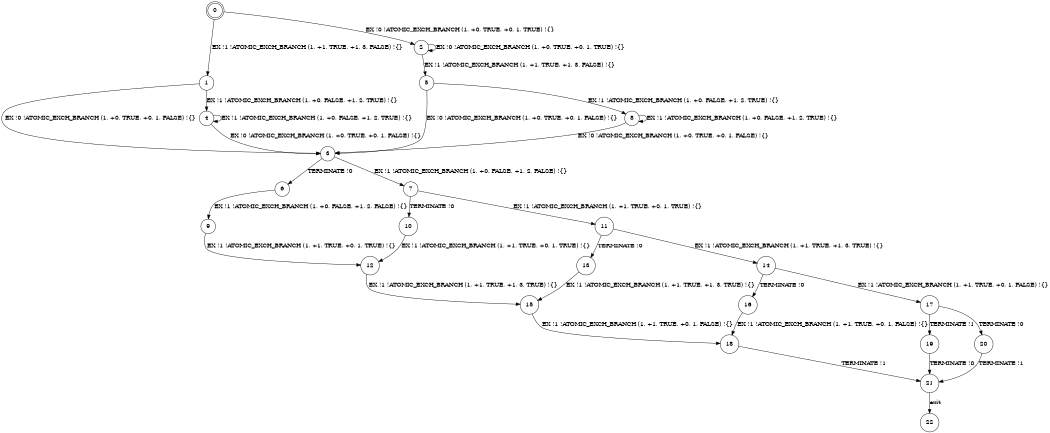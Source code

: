 digraph BCG {
size = "7, 10.5";
center = TRUE;
node [shape = circle];
0 [peripheries = 2];
0 -> 1 [label = "EX !1 !ATOMIC_EXCH_BRANCH (1, +1, TRUE, +1, 3, FALSE) !{}"];
0 -> 2 [label = "EX !0 !ATOMIC_EXCH_BRANCH (1, +0, TRUE, +0, 1, TRUE) !{}"];
1 -> 3 [label = "EX !0 !ATOMIC_EXCH_BRANCH (1, +0, TRUE, +0, 1, FALSE) !{}"];
1 -> 4 [label = "EX !1 !ATOMIC_EXCH_BRANCH (1, +0, FALSE, +1, 2, TRUE) !{}"];
2 -> 5 [label = "EX !1 !ATOMIC_EXCH_BRANCH (1, +1, TRUE, +1, 3, FALSE) !{}"];
2 -> 2 [label = "EX !0 !ATOMIC_EXCH_BRANCH (1, +0, TRUE, +0, 1, TRUE) !{}"];
3 -> 6 [label = "TERMINATE !0"];
3 -> 7 [label = "EX !1 !ATOMIC_EXCH_BRANCH (1, +0, FALSE, +1, 2, FALSE) !{}"];
4 -> 3 [label = "EX !0 !ATOMIC_EXCH_BRANCH (1, +0, TRUE, +0, 1, FALSE) !{}"];
4 -> 4 [label = "EX !1 !ATOMIC_EXCH_BRANCH (1, +0, FALSE, +1, 2, TRUE) !{}"];
5 -> 8 [label = "EX !1 !ATOMIC_EXCH_BRANCH (1, +0, FALSE, +1, 2, TRUE) !{}"];
5 -> 3 [label = "EX !0 !ATOMIC_EXCH_BRANCH (1, +0, TRUE, +0, 1, FALSE) !{}"];
6 -> 9 [label = "EX !1 !ATOMIC_EXCH_BRANCH (1, +0, FALSE, +1, 2, FALSE) !{}"];
7 -> 10 [label = "TERMINATE !0"];
7 -> 11 [label = "EX !1 !ATOMIC_EXCH_BRANCH (1, +1, TRUE, +0, 1, TRUE) !{}"];
8 -> 8 [label = "EX !1 !ATOMIC_EXCH_BRANCH (1, +0, FALSE, +1, 2, TRUE) !{}"];
8 -> 3 [label = "EX !0 !ATOMIC_EXCH_BRANCH (1, +0, TRUE, +0, 1, FALSE) !{}"];
9 -> 12 [label = "EX !1 !ATOMIC_EXCH_BRANCH (1, +1, TRUE, +0, 1, TRUE) !{}"];
10 -> 12 [label = "EX !1 !ATOMIC_EXCH_BRANCH (1, +1, TRUE, +0, 1, TRUE) !{}"];
11 -> 13 [label = "TERMINATE !0"];
11 -> 14 [label = "EX !1 !ATOMIC_EXCH_BRANCH (1, +1, TRUE, +1, 3, TRUE) !{}"];
12 -> 15 [label = "EX !1 !ATOMIC_EXCH_BRANCH (1, +1, TRUE, +1, 3, TRUE) !{}"];
13 -> 15 [label = "EX !1 !ATOMIC_EXCH_BRANCH (1, +1, TRUE, +1, 3, TRUE) !{}"];
14 -> 16 [label = "TERMINATE !0"];
14 -> 17 [label = "EX !1 !ATOMIC_EXCH_BRANCH (1, +1, TRUE, +0, 1, FALSE) !{}"];
15 -> 18 [label = "EX !1 !ATOMIC_EXCH_BRANCH (1, +1, TRUE, +0, 1, FALSE) !{}"];
16 -> 18 [label = "EX !1 !ATOMIC_EXCH_BRANCH (1, +1, TRUE, +0, 1, FALSE) !{}"];
17 -> 19 [label = "TERMINATE !1"];
17 -> 20 [label = "TERMINATE !0"];
18 -> 21 [label = "TERMINATE !1"];
19 -> 21 [label = "TERMINATE !0"];
20 -> 21 [label = "TERMINATE !1"];
21 -> 22 [label = "exit"];
}
